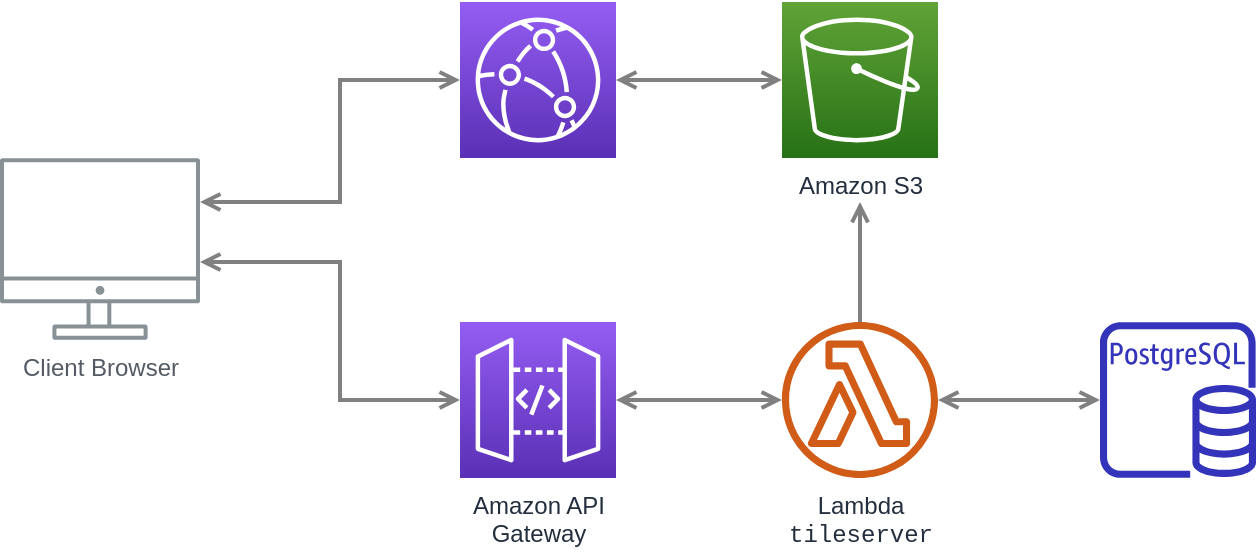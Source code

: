 <mxfile version="12.5.5" type="github">
  <diagram id="Ht1M8jgEwFfnCIfOTk4-" name="Page-1">
    <mxGraphModel dx="946" dy="618" grid="1" gridSize="10" guides="1" tooltips="1" connect="1" arrows="1" fold="1" page="1" pageScale="1" pageWidth="1169" pageHeight="827" math="0" shadow="0">
      <root>
        <mxCell id="0"/>
        <mxCell id="1" parent="0"/>
        <mxCell id="UEzPUAAOIrF-is8g5C7q-128" style="edgeStyle=orthogonalEdgeStyle;rounded=0;orthogonalLoop=1;jettySize=auto;html=1;startArrow=open;startFill=0;endArrow=open;endFill=0;strokeWidth=2;strokeColor=#808080;" parent="1" source="UEzPUAAOIrF-is8g5C7q-109" target="R89aEMjabt8_ohJxdj---2" edge="1">
          <mxGeometry relative="1" as="geometry">
            <Array as="points">
              <mxPoint x="220" y="300"/>
              <mxPoint x="220" y="239"/>
            </Array>
          </mxGeometry>
        </mxCell>
        <mxCell id="UEzPUAAOIrF-is8g5C7q-129" style="edgeStyle=orthogonalEdgeStyle;rounded=0;orthogonalLoop=1;jettySize=auto;html=1;startArrow=open;startFill=0;endArrow=open;endFill=0;strokeWidth=2;strokeColor=#808080;" parent="1" source="UEzPUAAOIrF-is8g5C7q-114" target="UEzPUAAOIrF-is8g5C7q-115" edge="1">
          <mxGeometry relative="1" as="geometry">
            <Array as="points"/>
          </mxGeometry>
        </mxCell>
        <mxCell id="UEzPUAAOIrF-is8g5C7q-130" style="edgeStyle=orthogonalEdgeStyle;rounded=0;orthogonalLoop=1;jettySize=auto;html=1;startArrow=none;startFill=0;endArrow=open;endFill=0;strokeWidth=2;strokeColor=#808080;" parent="1" source="UEzPUAAOIrF-is8g5C7q-115" edge="1">
          <mxGeometry relative="1" as="geometry">
            <Array as="points">
              <mxPoint x="480" y="350"/>
              <mxPoint x="480" y="350"/>
            </Array>
            <mxPoint x="480" y="300" as="targetPoint"/>
          </mxGeometry>
        </mxCell>
        <mxCell id="UEzPUAAOIrF-is8g5C7q-109" value="Client Browser" style="outlineConnect=0;gradientColor=none;fontColor=#545B64;strokeColor=none;fillColor=#879196;dashed=0;verticalLabelPosition=bottom;verticalAlign=top;align=center;html=1;fontSize=12;fontStyle=0;aspect=fixed;shape=mxgraph.aws4.illustration_desktop;pointerEvents=1;labelBackgroundColor=#ffffff;" parent="1" vertex="1">
          <mxGeometry x="50" y="278" width="100" height="91" as="geometry"/>
        </mxCell>
        <mxCell id="UEzPUAAOIrF-is8g5C7q-114" value="Amazon API&lt;br&gt;Gateway&lt;br&gt;" style="outlineConnect=0;fontColor=#232F3E;gradientColor=#945DF2;gradientDirection=north;fillColor=#5A30B5;strokeColor=#ffffff;dashed=0;verticalLabelPosition=bottom;verticalAlign=top;align=center;html=1;fontSize=12;fontStyle=0;aspect=fixed;shape=mxgraph.aws4.resourceIcon;resIcon=mxgraph.aws4.api_gateway;labelBackgroundColor=#ffffff;" parent="1" vertex="1">
          <mxGeometry x="280" y="360" width="78" height="78" as="geometry"/>
        </mxCell>
        <mxCell id="UEzPUAAOIrF-is8g5C7q-115" value="Lambda&lt;br&gt;&lt;font face=&quot;Courier New&quot;&gt;tileserver&lt;/font&gt;" style="outlineConnect=0;fontColor=#232F3E;gradientColor=none;fillColor=#D05C17;strokeColor=none;dashed=0;verticalLabelPosition=bottom;verticalAlign=top;align=center;html=1;fontSize=12;fontStyle=0;aspect=fixed;pointerEvents=1;shape=mxgraph.aws4.lambda_function;labelBackgroundColor=#ffffff;" parent="1" vertex="1">
          <mxGeometry x="441" y="360" width="78" height="78" as="geometry"/>
        </mxCell>
        <mxCell id="UEzPUAAOIrF-is8g5C7q-116" value="Amazon S3" style="outlineConnect=0;fontColor=#232F3E;gradientColor=#60A337;gradientDirection=north;fillColor=#277116;strokeColor=#ffffff;dashed=0;verticalLabelPosition=bottom;verticalAlign=top;align=center;html=1;fontSize=12;fontStyle=0;aspect=fixed;shape=mxgraph.aws4.resourceIcon;resIcon=mxgraph.aws4.s3;labelBackgroundColor=#ffffff;fontFamily=Helvetica;" parent="1" vertex="1">
          <mxGeometry x="441.0" y="200" width="78" height="78" as="geometry"/>
        </mxCell>
        <mxCell id="R89aEMjabt8_ohJxdj---1" value="" style="outlineConnect=0;fontColor=#232F3E;gradientColor=none;fillColor=#3334B9;strokeColor=none;dashed=0;verticalLabelPosition=bottom;verticalAlign=top;align=center;html=1;fontSize=12;fontStyle=0;aspect=fixed;pointerEvents=1;shape=mxgraph.aws4.rds_postgresql_instance;" vertex="1" parent="1">
          <mxGeometry x="600" y="360" width="78" height="78" as="geometry"/>
        </mxCell>
        <mxCell id="R89aEMjabt8_ohJxdj---2" value="" style="outlineConnect=0;fontColor=#232F3E;gradientColor=#945DF2;gradientDirection=north;fillColor=#5A30B5;strokeColor=#ffffff;dashed=0;verticalLabelPosition=bottom;verticalAlign=top;align=center;html=1;fontSize=12;fontStyle=0;aspect=fixed;shape=mxgraph.aws4.resourceIcon;resIcon=mxgraph.aws4.cloudfront;" vertex="1" parent="1">
          <mxGeometry x="280" y="200" width="78" height="78" as="geometry"/>
        </mxCell>
        <mxCell id="R89aEMjabt8_ohJxdj---6" style="edgeStyle=orthogonalEdgeStyle;rounded=0;orthogonalLoop=1;jettySize=auto;html=1;startArrow=open;startFill=0;endArrow=open;endFill=0;strokeWidth=2;strokeColor=#808080;" edge="1" parent="1" source="UEzPUAAOIrF-is8g5C7q-115" target="R89aEMjabt8_ohJxdj---1">
          <mxGeometry relative="1" as="geometry">
            <Array as="points"/>
            <mxPoint x="518.0" y="376.333" as="sourcePoint"/>
            <mxPoint x="629.5" y="369.667" as="targetPoint"/>
          </mxGeometry>
        </mxCell>
        <mxCell id="R89aEMjabt8_ohJxdj---9" style="edgeStyle=orthogonalEdgeStyle;rounded=0;orthogonalLoop=1;jettySize=auto;html=1;startArrow=open;startFill=0;endArrow=open;endFill=0;strokeWidth=2;strokeColor=#808080;" edge="1" parent="1" source="UEzPUAAOIrF-is8g5C7q-109" target="UEzPUAAOIrF-is8g5C7q-114">
          <mxGeometry relative="1" as="geometry">
            <Array as="points">
              <mxPoint x="220" y="330"/>
              <mxPoint x="220" y="399"/>
            </Array>
            <mxPoint x="160" y="309.667" as="sourcePoint"/>
            <mxPoint x="290" y="248.833" as="targetPoint"/>
          </mxGeometry>
        </mxCell>
        <mxCell id="R89aEMjabt8_ohJxdj---12" style="edgeStyle=orthogonalEdgeStyle;rounded=0;orthogonalLoop=1;jettySize=auto;html=1;startArrow=open;startFill=0;endArrow=open;endFill=0;strokeWidth=2;strokeColor=#808080;" edge="1" parent="1" source="R89aEMjabt8_ohJxdj---2" target="UEzPUAAOIrF-is8g5C7q-116">
          <mxGeometry relative="1" as="geometry">
            <Array as="points"/>
            <mxPoint x="358.05" y="238.76" as="sourcePoint"/>
            <mxPoint x="440.05" y="238.76" as="targetPoint"/>
          </mxGeometry>
        </mxCell>
      </root>
    </mxGraphModel>
  </diagram>
</mxfile>
